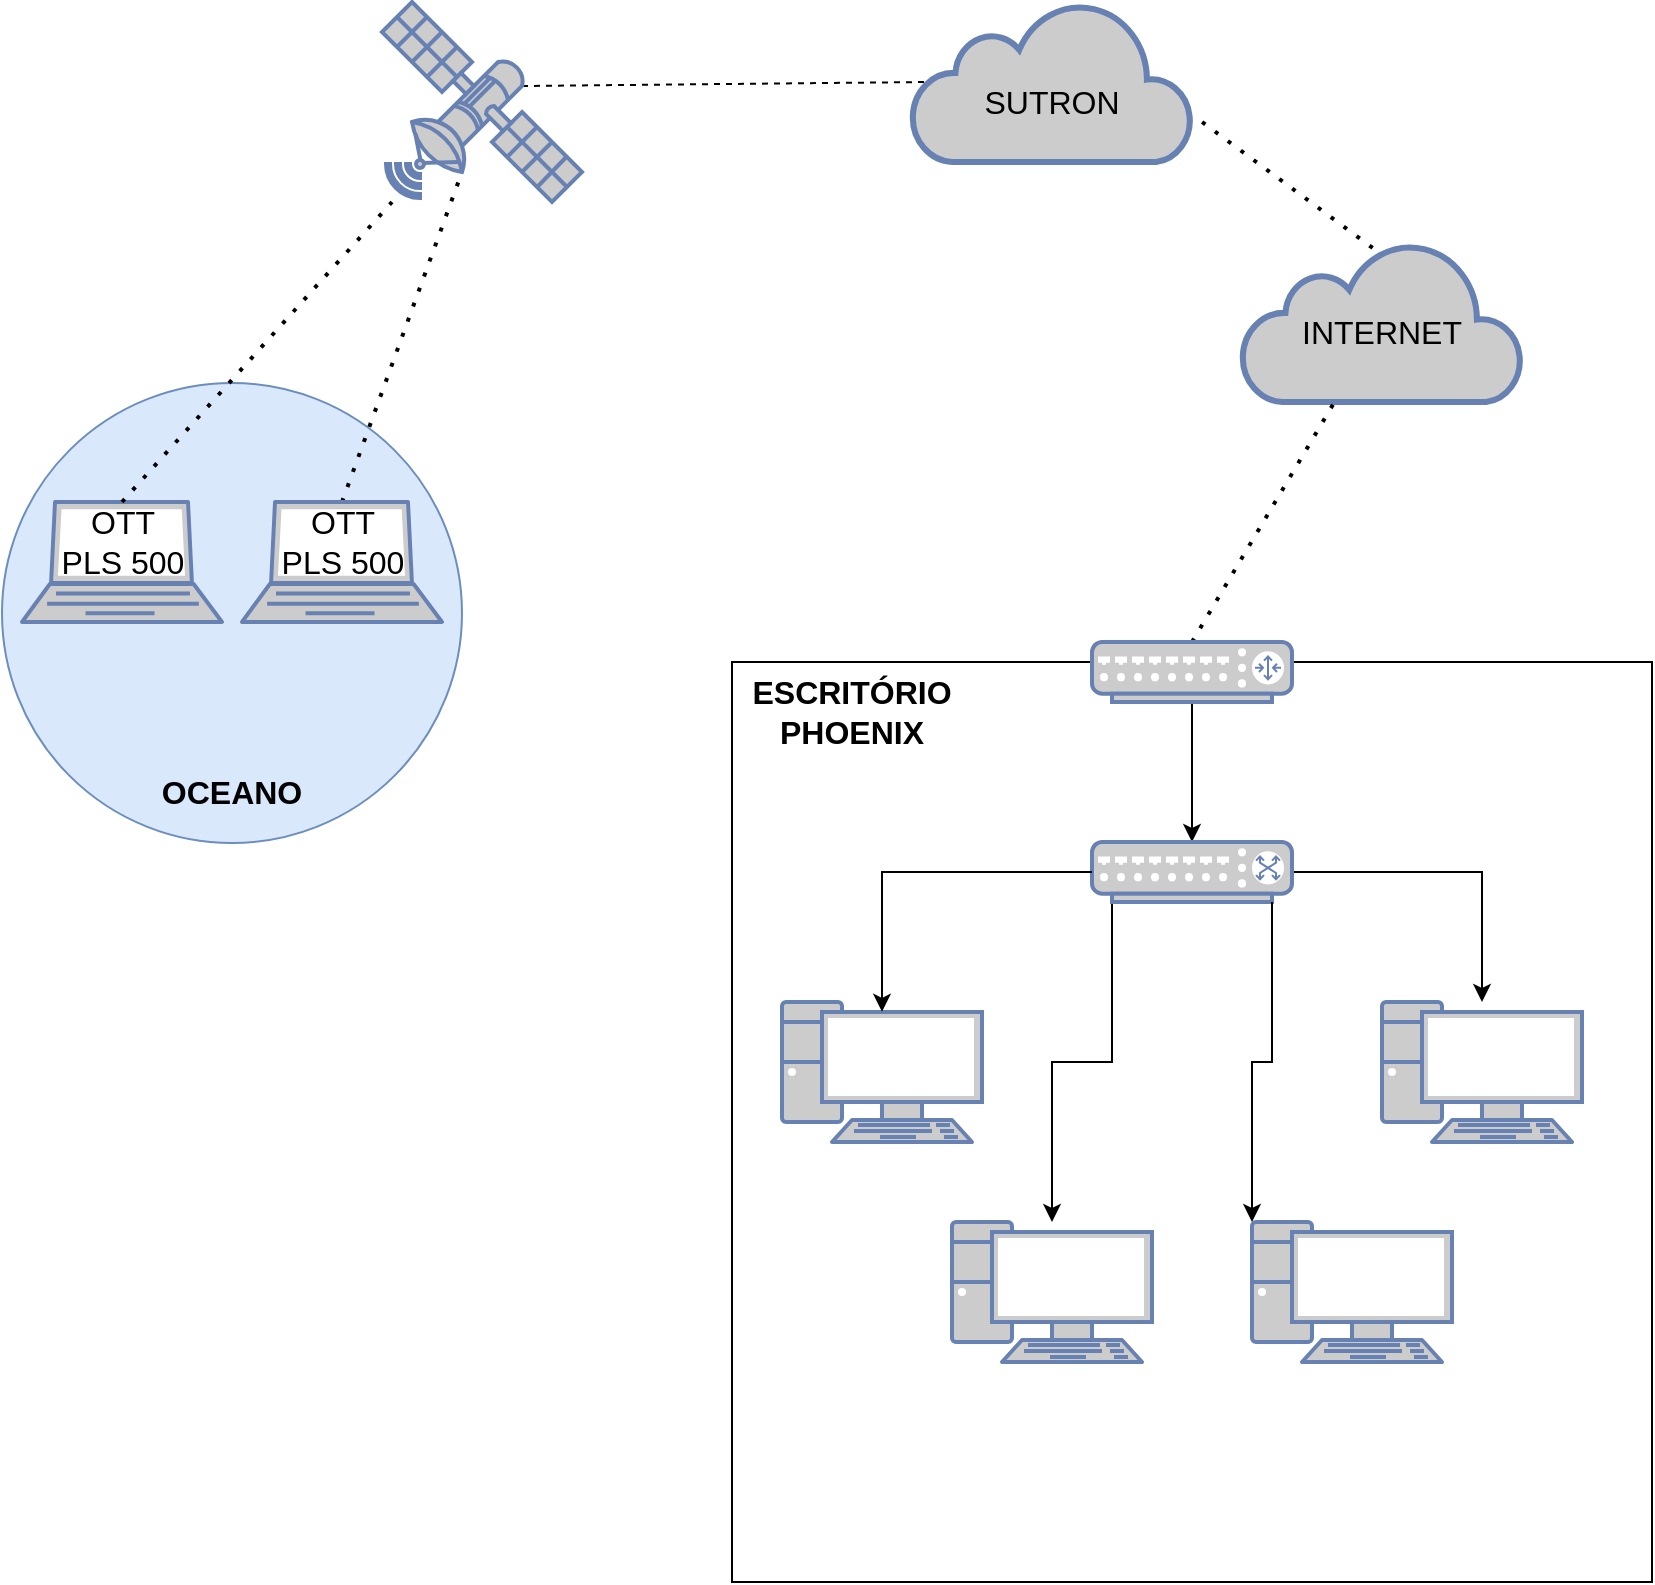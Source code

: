 <mxfile version="24.4.14" type="github">
  <diagram name="Page-1" id="wOEFBbjBMZobuI-oR-Bh">
    <mxGraphModel dx="1687" dy="918" grid="1" gridSize="10" guides="1" tooltips="1" connect="1" arrows="1" fold="1" page="1" pageScale="1" pageWidth="850" pageHeight="1100" math="0" shadow="0">
      <root>
        <mxCell id="0" />
        <mxCell id="1" parent="0" />
        <mxCell id="tjqFa9H2qDfTikG5movL-2" value="" style="html=1;outlineConnect=0;fillColor=#CCCCCC;strokeColor=#6881B3;gradientColor=none;gradientDirection=north;strokeWidth=2;shape=mxgraph.networks.cloud;fontColor=#ffffff;" vertex="1" parent="1">
          <mxGeometry x="465" y="50" width="140" height="80" as="geometry" />
        </mxCell>
        <mxCell id="tjqFa9H2qDfTikG5movL-4" value="" style="endArrow=none;dashed=1;html=1;rounded=0;entryX=0.06;entryY=0.5;entryDx=0;entryDy=0;entryPerimeter=0;exitX=0.7;exitY=0.42;exitDx=0;exitDy=0;exitPerimeter=0;" edge="1" parent="1" source="tjqFa9H2qDfTikG5movL-12" target="tjqFa9H2qDfTikG5movL-2">
          <mxGeometry width="50" height="50" relative="1" as="geometry">
            <mxPoint x="310" y="90" as="sourcePoint" />
            <mxPoint x="390" y="180" as="targetPoint" />
          </mxGeometry>
        </mxCell>
        <mxCell id="tjqFa9H2qDfTikG5movL-6" value="" style="ellipse;whiteSpace=wrap;html=1;aspect=fixed;fillColor=#dae8fc;strokeColor=#6c8ebf;" vertex="1" parent="1">
          <mxGeometry x="10" y="240.5" width="230" height="230" as="geometry" />
        </mxCell>
        <mxCell id="tjqFa9H2qDfTikG5movL-7" value="SUTRON" style="rounded=0;whiteSpace=wrap;html=1;strokeColor=none;fillColor=none;strokeWidth=2;fontSize=16;" vertex="1" parent="1">
          <mxGeometry x="500" y="85" width="70" height="30" as="geometry" />
        </mxCell>
        <mxCell id="tjqFa9H2qDfTikG5movL-9" value="" style="html=1;outlineConnect=0;fillColor=#CCCCCC;strokeColor=#6881B3;gradientColor=none;gradientDirection=north;strokeWidth=2;shape=mxgraph.networks.cloud;fontColor=#ffffff;" vertex="1" parent="1">
          <mxGeometry x="630" y="170" width="140" height="80" as="geometry" />
        </mxCell>
        <mxCell id="tjqFa9H2qDfTikG5movL-11" value="INTERNET" style="rounded=0;whiteSpace=wrap;html=1;strokeColor=none;fillColor=none;strokeWidth=2;fontSize=16;" vertex="1" parent="1">
          <mxGeometry x="665" y="200" width="70" height="30" as="geometry" />
        </mxCell>
        <mxCell id="tjqFa9H2qDfTikG5movL-12" value="" style="fontColor=#0066CC;verticalAlign=top;verticalLabelPosition=bottom;labelPosition=center;align=center;html=1;outlineConnect=0;fillColor=#CCCCCC;strokeColor=#6881B3;gradientColor=none;gradientDirection=north;strokeWidth=2;shape=mxgraph.networks.satellite;" vertex="1" parent="1">
          <mxGeometry x="200" y="50" width="100" height="100" as="geometry" />
        </mxCell>
        <mxCell id="tjqFa9H2qDfTikG5movL-15" value="" style="endArrow=none;dashed=1;html=1;dashPattern=1 3;strokeWidth=2;rounded=0;entryX=0.5;entryY=0.08;entryDx=0;entryDy=0;entryPerimeter=0;exitX=1.036;exitY=0.75;exitDx=0;exitDy=0;exitPerimeter=0;" edge="1" parent="1" source="tjqFa9H2qDfTikG5movL-2" target="tjqFa9H2qDfTikG5movL-9">
          <mxGeometry width="50" height="50" relative="1" as="geometry">
            <mxPoint x="640" y="160" as="sourcePoint" />
            <mxPoint x="690" y="110" as="targetPoint" />
          </mxGeometry>
        </mxCell>
        <mxCell id="tjqFa9H2qDfTikG5movL-16" value="" style="endArrow=none;dashed=1;html=1;dashPattern=1 3;strokeWidth=2;rounded=0;exitX=0.5;exitY=0;exitDx=0;exitDy=0;exitPerimeter=0;" edge="1" parent="1" source="tjqFa9H2qDfTikG5movL-13" target="tjqFa9H2qDfTikG5movL-9">
          <mxGeometry width="50" height="50" relative="1" as="geometry">
            <mxPoint x="680" y="310" as="sourcePoint" />
            <mxPoint x="700" y="260" as="targetPoint" />
          </mxGeometry>
        </mxCell>
        <mxCell id="tjqFa9H2qDfTikG5movL-17" value="" style="whiteSpace=wrap;html=1;aspect=fixed;" vertex="1" parent="1">
          <mxGeometry x="375" y="380" width="460" height="460" as="geometry" />
        </mxCell>
        <mxCell id="tjqFa9H2qDfTikG5movL-19" style="edgeStyle=orthogonalEdgeStyle;rounded=0;orthogonalLoop=1;jettySize=auto;html=1;exitX=0.5;exitY=1;exitDx=0;exitDy=0;exitPerimeter=0;" edge="1" parent="1" source="tjqFa9H2qDfTikG5movL-13" target="tjqFa9H2qDfTikG5movL-18">
          <mxGeometry relative="1" as="geometry" />
        </mxCell>
        <mxCell id="tjqFa9H2qDfTikG5movL-13" value="" style="fontColor=#0066CC;verticalAlign=top;verticalLabelPosition=bottom;labelPosition=center;align=center;html=1;outlineConnect=0;fillColor=#CCCCCC;strokeColor=#6881B3;gradientColor=none;gradientDirection=north;strokeWidth=2;shape=mxgraph.networks.router;" vertex="1" parent="1">
          <mxGeometry x="555" y="370" width="100" height="30" as="geometry" />
        </mxCell>
        <mxCell id="tjqFa9H2qDfTikG5movL-25" style="edgeStyle=orthogonalEdgeStyle;rounded=0;orthogonalLoop=1;jettySize=auto;html=1;exitX=0.1;exitY=1;exitDx=0;exitDy=0;exitPerimeter=0;" edge="1" parent="1" source="tjqFa9H2qDfTikG5movL-18" target="tjqFa9H2qDfTikG5movL-21">
          <mxGeometry relative="1" as="geometry" />
        </mxCell>
        <mxCell id="tjqFa9H2qDfTikG5movL-27" style="edgeStyle=orthogonalEdgeStyle;rounded=0;orthogonalLoop=1;jettySize=auto;html=1;exitX=1;exitY=0.5;exitDx=0;exitDy=0;exitPerimeter=0;" edge="1" parent="1" source="tjqFa9H2qDfTikG5movL-18" target="tjqFa9H2qDfTikG5movL-22">
          <mxGeometry relative="1" as="geometry" />
        </mxCell>
        <mxCell id="tjqFa9H2qDfTikG5movL-18" value="" style="fontColor=#0066CC;verticalAlign=top;verticalLabelPosition=bottom;labelPosition=center;align=center;html=1;outlineConnect=0;fillColor=#CCCCCC;strokeColor=#6881B3;gradientColor=none;gradientDirection=north;strokeWidth=2;shape=mxgraph.networks.switch;" vertex="1" parent="1">
          <mxGeometry x="555" y="470" width="100" height="30" as="geometry" />
        </mxCell>
        <mxCell id="tjqFa9H2qDfTikG5movL-20" value="" style="fontColor=#0066CC;verticalAlign=top;verticalLabelPosition=bottom;labelPosition=center;align=center;html=1;outlineConnect=0;fillColor=#CCCCCC;strokeColor=#6881B3;gradientColor=none;gradientDirection=north;strokeWidth=2;shape=mxgraph.networks.pc;" vertex="1" parent="1">
          <mxGeometry x="400" y="550" width="100" height="70" as="geometry" />
        </mxCell>
        <mxCell id="tjqFa9H2qDfTikG5movL-21" value="" style="fontColor=#0066CC;verticalAlign=top;verticalLabelPosition=bottom;labelPosition=center;align=center;html=1;outlineConnect=0;fillColor=#CCCCCC;strokeColor=#6881B3;gradientColor=none;gradientDirection=north;strokeWidth=2;shape=mxgraph.networks.pc;" vertex="1" parent="1">
          <mxGeometry x="485" y="660" width="100" height="70" as="geometry" />
        </mxCell>
        <mxCell id="tjqFa9H2qDfTikG5movL-22" value="" style="fontColor=#0066CC;verticalAlign=top;verticalLabelPosition=bottom;labelPosition=center;align=center;html=1;outlineConnect=0;fillColor=#CCCCCC;strokeColor=#6881B3;gradientColor=none;gradientDirection=north;strokeWidth=2;shape=mxgraph.networks.pc;" vertex="1" parent="1">
          <mxGeometry x="700" y="550" width="100" height="70" as="geometry" />
        </mxCell>
        <mxCell id="tjqFa9H2qDfTikG5movL-23" value="" style="fontColor=#0066CC;verticalAlign=top;verticalLabelPosition=bottom;labelPosition=center;align=center;html=1;outlineConnect=0;fillColor=#CCCCCC;strokeColor=#6881B3;gradientColor=none;gradientDirection=north;strokeWidth=2;shape=mxgraph.networks.pc;" vertex="1" parent="1">
          <mxGeometry x="635" y="660" width="100" height="70" as="geometry" />
        </mxCell>
        <mxCell id="tjqFa9H2qDfTikG5movL-24" style="edgeStyle=orthogonalEdgeStyle;rounded=0;orthogonalLoop=1;jettySize=auto;html=1;exitX=0;exitY=0.5;exitDx=0;exitDy=0;exitPerimeter=0;entryX=0.5;entryY=0.07;entryDx=0;entryDy=0;entryPerimeter=0;" edge="1" parent="1" source="tjqFa9H2qDfTikG5movL-18" target="tjqFa9H2qDfTikG5movL-20">
          <mxGeometry relative="1" as="geometry" />
        </mxCell>
        <mxCell id="tjqFa9H2qDfTikG5movL-26" style="edgeStyle=orthogonalEdgeStyle;rounded=0;orthogonalLoop=1;jettySize=auto;html=1;exitX=0.9;exitY=1;exitDx=0;exitDy=0;exitPerimeter=0;entryX=0;entryY=0;entryDx=0;entryDy=0;entryPerimeter=0;" edge="1" parent="1" source="tjqFa9H2qDfTikG5movL-18" target="tjqFa9H2qDfTikG5movL-23">
          <mxGeometry relative="1" as="geometry" />
        </mxCell>
        <mxCell id="tjqFa9H2qDfTikG5movL-30" value="" style="fontColor=#0066CC;verticalAlign=top;verticalLabelPosition=bottom;labelPosition=center;align=center;html=1;outlineConnect=0;fillColor=#CCCCCC;strokeColor=#6881B3;gradientColor=none;gradientDirection=north;strokeWidth=2;shape=mxgraph.networks.laptop;" vertex="1" parent="1">
          <mxGeometry x="20" y="300" width="100" height="60" as="geometry" />
        </mxCell>
        <mxCell id="tjqFa9H2qDfTikG5movL-31" value="" style="endArrow=none;dashed=1;html=1;dashPattern=1 3;strokeWidth=2;rounded=0;exitX=0.5;exitY=0;exitDx=0;exitDy=0;exitPerimeter=0;" edge="1" parent="1" source="tjqFa9H2qDfTikG5movL-30" target="tjqFa9H2qDfTikG5movL-12">
          <mxGeometry width="50" height="50" relative="1" as="geometry">
            <mxPoint x="110" y="200" as="sourcePoint" />
            <mxPoint x="160" y="150" as="targetPoint" />
          </mxGeometry>
        </mxCell>
        <mxCell id="tjqFa9H2qDfTikG5movL-32" value="" style="endArrow=none;dashed=1;html=1;dashPattern=1 3;strokeWidth=2;rounded=0;exitX=0.5;exitY=0;exitDx=0;exitDy=0;exitPerimeter=0;entryX=0.4;entryY=0.85;entryDx=0;entryDy=0;entryPerimeter=0;" edge="1" parent="1" source="tjqFa9H2qDfTikG5movL-40" target="tjqFa9H2qDfTikG5movL-12">
          <mxGeometry width="50" height="50" relative="1" as="geometry">
            <mxPoint x="180" y="300" as="sourcePoint" />
            <mxPoint x="170" y="160" as="targetPoint" />
          </mxGeometry>
        </mxCell>
        <mxCell id="tjqFa9H2qDfTikG5movL-35" value="ESCRITÓRIO PHOENIX" style="rounded=0;whiteSpace=wrap;html=1;strokeColor=none;fillColor=none;strokeWidth=2;fontSize=16;fontStyle=1" vertex="1" parent="1">
          <mxGeometry x="400" y="390" width="70" height="30" as="geometry" />
        </mxCell>
        <mxCell id="tjqFa9H2qDfTikG5movL-36" value="OCEANO" style="rounded=0;whiteSpace=wrap;html=1;strokeColor=none;fillColor=none;strokeWidth=2;fontSize=16;fontStyle=1" vertex="1" parent="1">
          <mxGeometry x="90" y="430" width="70" height="30" as="geometry" />
        </mxCell>
        <mxCell id="tjqFa9H2qDfTikG5movL-38" value="OTT PLS 500" style="rounded=0;whiteSpace=wrap;html=1;strokeColor=none;fillColor=none;strokeWidth=2;fontSize=16;" vertex="1" parent="1">
          <mxGeometry x="37.5" y="310" width="65" height="20" as="geometry" />
        </mxCell>
        <mxCell id="tjqFa9H2qDfTikG5movL-40" value="" style="fontColor=#0066CC;verticalAlign=top;verticalLabelPosition=bottom;labelPosition=center;align=center;html=1;outlineConnect=0;fillColor=#CCCCCC;strokeColor=#6881B3;gradientColor=none;gradientDirection=north;strokeWidth=2;shape=mxgraph.networks.laptop;" vertex="1" parent="1">
          <mxGeometry x="130" y="300" width="100" height="60" as="geometry" />
        </mxCell>
        <mxCell id="tjqFa9H2qDfTikG5movL-41" value="OTT PLS 500" style="rounded=0;whiteSpace=wrap;html=1;strokeColor=none;fillColor=none;strokeWidth=2;fontSize=16;" vertex="1" parent="1">
          <mxGeometry x="147.5" y="310" width="65" height="20" as="geometry" />
        </mxCell>
      </root>
    </mxGraphModel>
  </diagram>
</mxfile>
